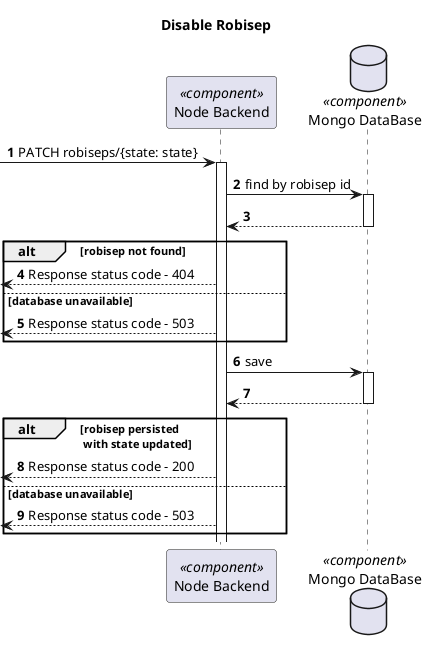 @startuml Process View - Level 3

autonumber
skinparam packageStyle rect

title Disable Robisep

participant "Node Backend" as BE <<component>>
database "Mongo DataBase" as DB <<component>>

-> BE: PATCH robiseps/{state: state}

'Find by Robisep ID'

activate BE

BE -> DB: find by robisep id

activate DB

DB --> BE:

deactivate DB

alt robisep not found

  <-- BE: Response status code - 404

else database unavailable

  <-- BE: Response status code - 503

end

'Persist Robisep with state updated'
BE -> DB: save

activate DB

DB --> BE:

deactivate DB

alt robisep persisted\n with state updated

  <-- BE: Response status code - 200

else database unavailable

  <-- BE: Response status code - 503

end

@enduml